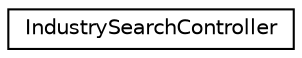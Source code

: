 digraph G
{
  edge [fontname="Helvetica",fontsize="10",labelfontname="Helvetica",labelfontsize="10"];
  node [fontname="Helvetica",fontsize="10",shape=record];
  rankdir="LR";
  Node1 [label="IndustrySearchController",height=0.2,width=0.4,color="black", fillcolor="white", style="filled",URL="$interface_industry_search_controller.html"];
}
